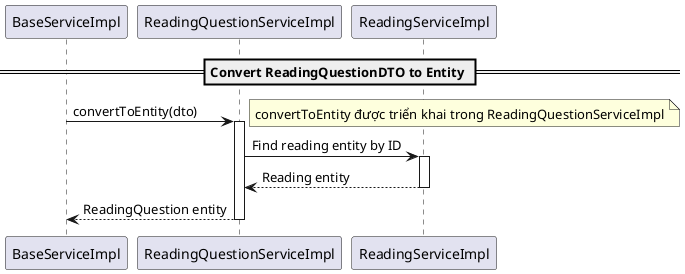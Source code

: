 @startuml ConvertToEntity

participant "BaseServiceImpl" as BSI
participant "ReadingQuestionServiceImpl" as RQS
participant "ReadingServiceImpl" as RS

== Convert ReadingQuestionDTO to Entity ==
BSI -> RQS: convertToEntity(dto)
note right: convertToEntity được triển khai trong ReadingQuestionServiceImpl
activate RQS

RQS -> RS: Find reading entity by ID
activate RS
RS --> RQS: Reading entity
deactivate RS

RQS --> BSI: ReadingQuestion entity
deactivate RQS

@enduml
